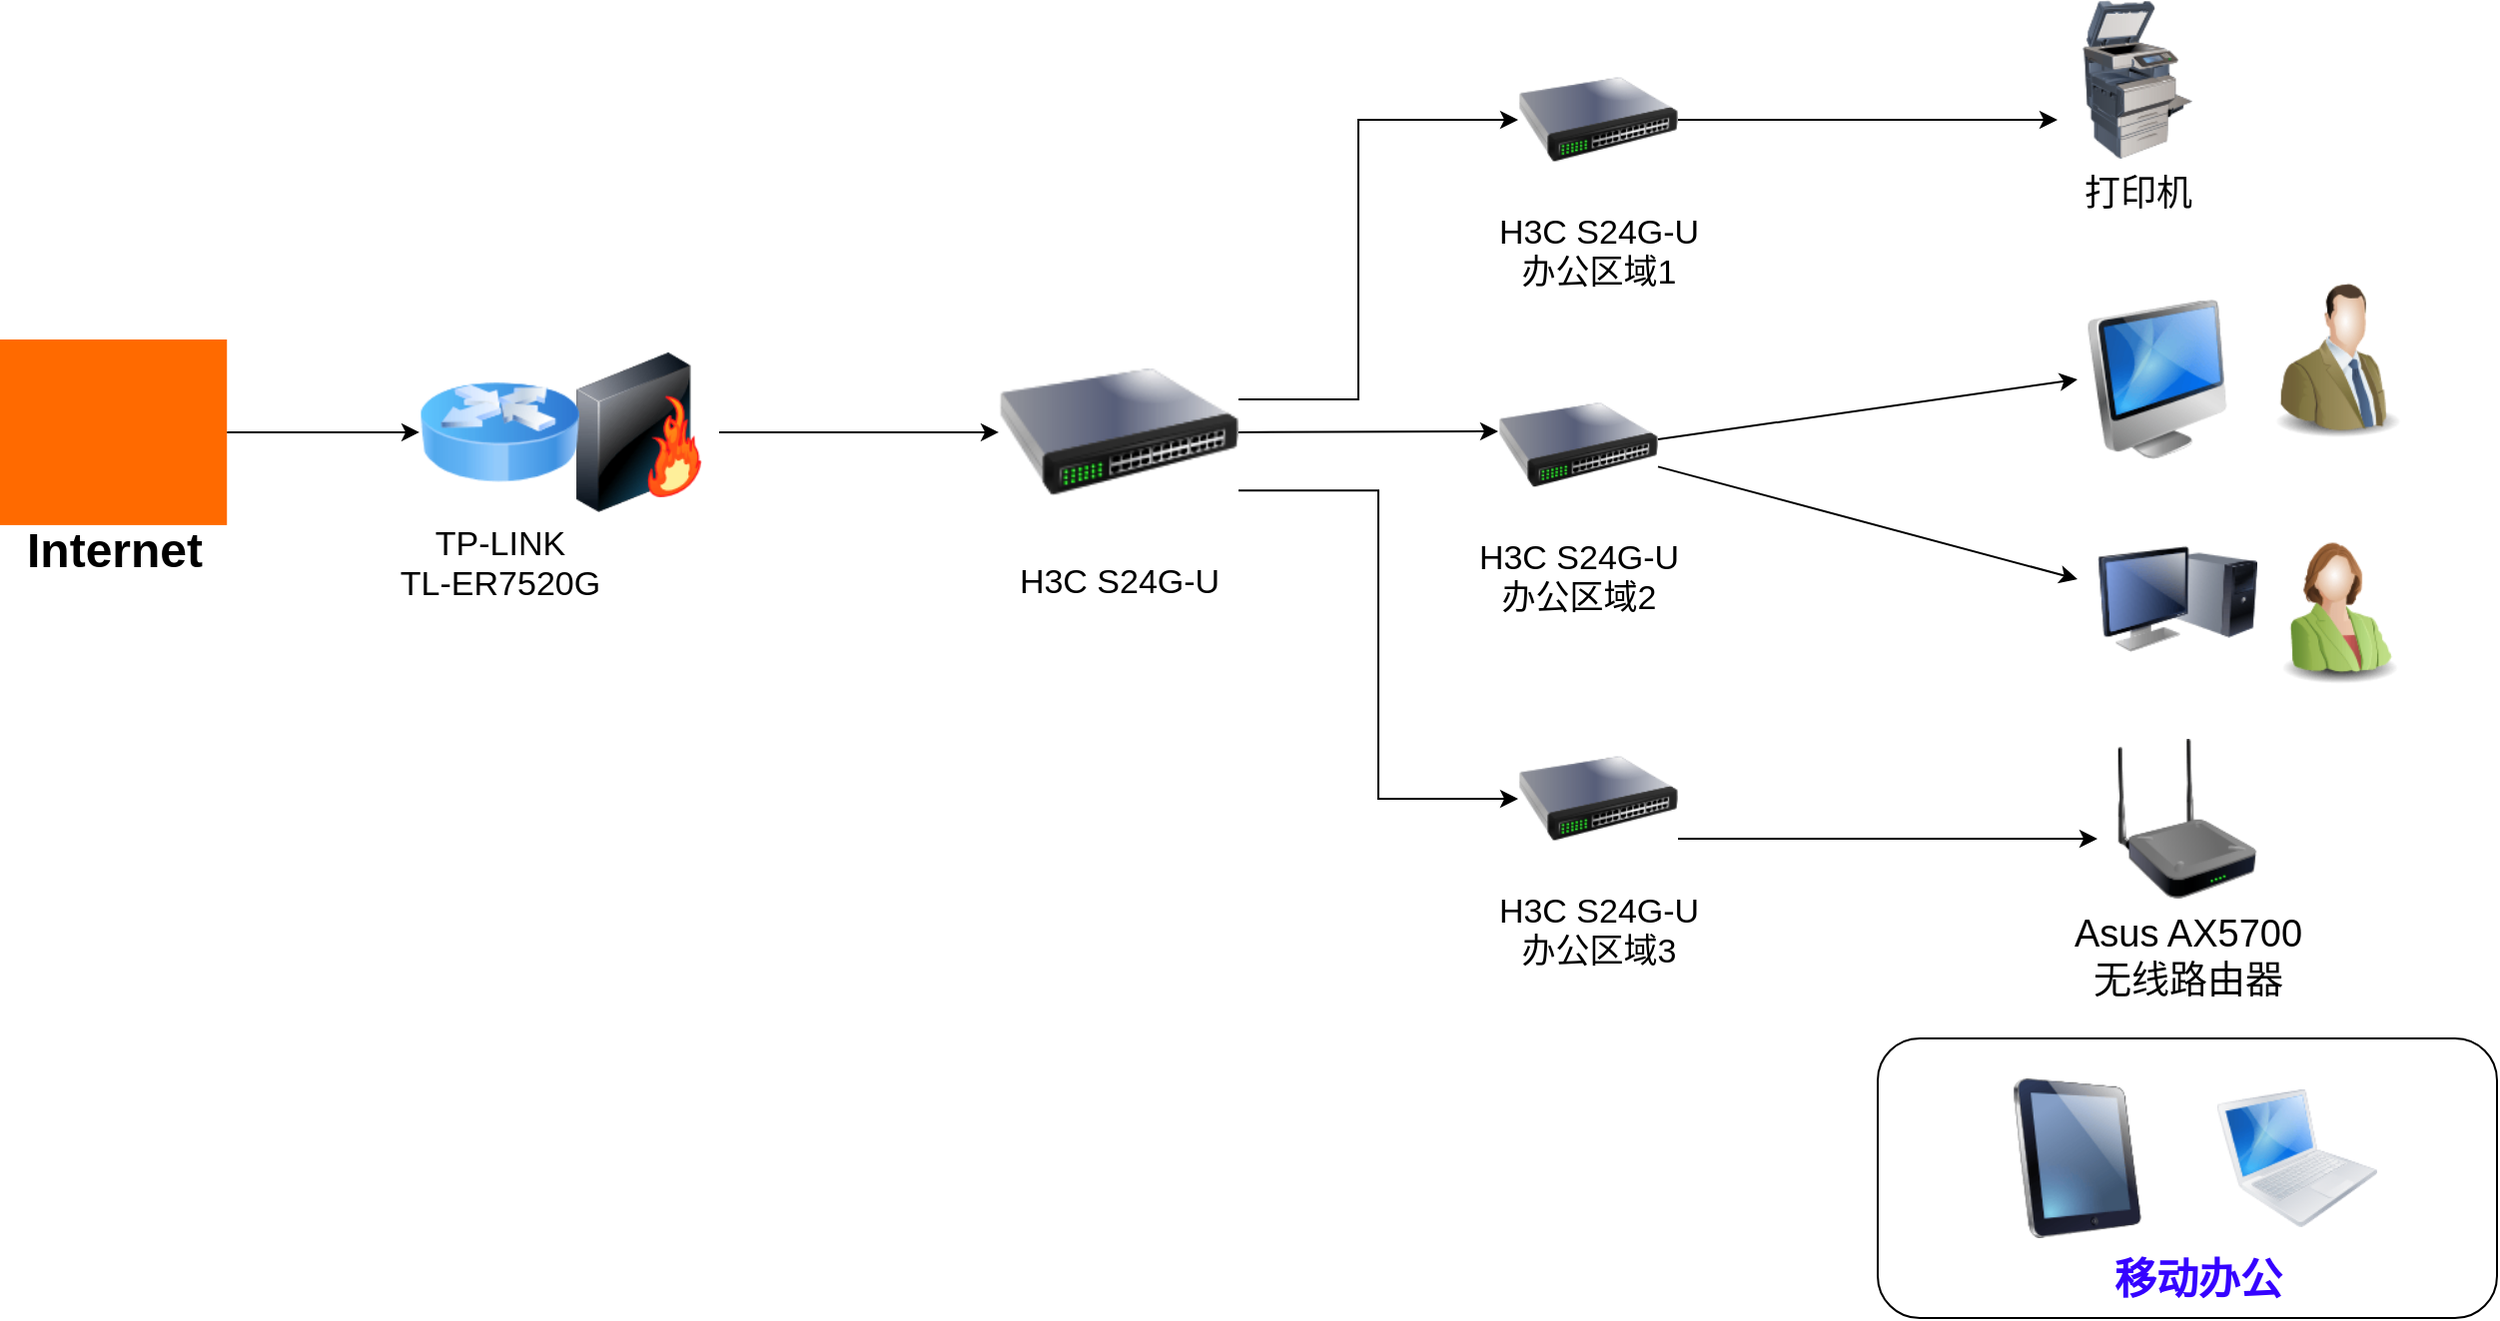 <mxfile version="26.1.0">
  <diagram name="Page-1" id="55a83fd1-7818-8e21-69c5-c3457e3827bb">
    <mxGraphModel dx="2074" dy="1098" grid="1" gridSize="10" guides="1" tooltips="1" connect="1" arrows="1" fold="1" page="1" pageScale="1" pageWidth="1700" pageHeight="1100" background="none" math="0" shadow="0">
      <root>
        <mxCell id="0" />
        <mxCell id="1" parent="0" />
        <mxCell id="P97dzpDGMUwGgLLeNrZU-2" value="&lt;font style=&quot;font-size: 19px;&quot;&gt;Asus AX5700&lt;/font&gt;&lt;div&gt;&lt;font style=&quot;font-size: 19px;&quot;&gt;无线路由器&lt;/font&gt;&lt;/div&gt;" style="image;html=1;image=img/lib/clip_art/networking/Repeater_128x128.png" vertex="1" parent="1">
          <mxGeometry x="1115" y="600" width="80" height="80" as="geometry" />
        </mxCell>
        <mxCell id="P97dzpDGMUwGgLLeNrZU-3" value="" style="image;html=1;image=img/lib/clip_art/computers/iMac_128x128.png" vertex="1" parent="1">
          <mxGeometry x="1100" y="380" width="80" height="80" as="geometry" />
        </mxCell>
        <mxCell id="P97dzpDGMUwGgLLeNrZU-5" value="&lt;font style=&quot;font-size: 18px;&quot;&gt;打印机&lt;/font&gt;" style="image;html=1;image=img/lib/clip_art/computers/Printer_Commercial_128x128.png" vertex="1" parent="1">
          <mxGeometry x="1090" y="230" width="80" height="80" as="geometry" />
        </mxCell>
        <mxCell id="P97dzpDGMUwGgLLeNrZU-7" value="" style="image;html=1;image=img/lib/clip_art/computers/Monitor_Tower_128x128.png" vertex="1" parent="1">
          <mxGeometry x="1110" y="490" width="80" height="80" as="geometry" />
        </mxCell>
        <mxCell id="P97dzpDGMUwGgLLeNrZU-20" style="edgeStyle=orthogonalEdgeStyle;rounded=0;orthogonalLoop=1;jettySize=auto;html=1;" edge="1" parent="1" source="P97dzpDGMUwGgLLeNrZU-8" target="P97dzpDGMUwGgLLeNrZU-10">
          <mxGeometry relative="1" as="geometry" />
        </mxCell>
        <mxCell id="P97dzpDGMUwGgLLeNrZU-8" value="" style="image;html=1;image=img/lib/clip_art/networking/Firewall-page1_128x128.png" vertex="1" parent="1">
          <mxGeometry x="340" y="406.47" width="80" height="80" as="geometry" />
        </mxCell>
        <mxCell id="P97dzpDGMUwGgLLeNrZU-9" value="&lt;font style=&quot;font-size: 17px;&quot;&gt;TP-LINK&lt;/font&gt;&lt;div&gt;&lt;font style=&quot;font-size: 17px;&quot;&gt;TL-ER7520G&lt;/font&gt;&lt;/div&gt;" style="image;html=1;image=img/lib/clip_art/networking/Router_Icon_128x128.png" vertex="1" parent="1">
          <mxGeometry x="270" y="406.47" width="80" height="80" as="geometry" />
        </mxCell>
        <mxCell id="P97dzpDGMUwGgLLeNrZU-22" style="edgeStyle=orthogonalEdgeStyle;rounded=0;orthogonalLoop=1;jettySize=auto;html=1;entryX=0;entryY=0.5;entryDx=0;entryDy=0;" edge="1" parent="1" source="P97dzpDGMUwGgLLeNrZU-10" target="P97dzpDGMUwGgLLeNrZU-16">
          <mxGeometry relative="1" as="geometry">
            <Array as="points">
              <mxPoint x="740" y="430" />
              <mxPoint x="740" y="290" />
            </Array>
          </mxGeometry>
        </mxCell>
        <mxCell id="P97dzpDGMUwGgLLeNrZU-24" style="edgeStyle=orthogonalEdgeStyle;rounded=0;orthogonalLoop=1;jettySize=auto;html=1;exitX=1;exitY=0.5;exitDx=0;exitDy=0;" edge="1" parent="1" source="P97dzpDGMUwGgLLeNrZU-10">
          <mxGeometry relative="1" as="geometry">
            <mxPoint x="810" y="446" as="targetPoint" />
          </mxGeometry>
        </mxCell>
        <mxCell id="P97dzpDGMUwGgLLeNrZU-27" style="edgeStyle=orthogonalEdgeStyle;rounded=0;orthogonalLoop=1;jettySize=auto;html=1;exitX=1;exitY=0.75;exitDx=0;exitDy=0;entryX=0;entryY=0.5;entryDx=0;entryDy=0;" edge="1" parent="1" source="P97dzpDGMUwGgLLeNrZU-10" target="P97dzpDGMUwGgLLeNrZU-18">
          <mxGeometry relative="1" as="geometry" />
        </mxCell>
        <mxCell id="P97dzpDGMUwGgLLeNrZU-10" value="&lt;font style=&quot;font-size: 17px;&quot;&gt;H3C S24G-U&lt;/font&gt;" style="image;html=1;image=img/lib/clip_art/networking/Switch_128x128.png" vertex="1" parent="1">
          <mxGeometry x="560" y="388.24" width="120" height="116.47" as="geometry" />
        </mxCell>
        <mxCell id="P97dzpDGMUwGgLLeNrZU-14" style="edgeStyle=orthogonalEdgeStyle;rounded=0;orthogonalLoop=1;jettySize=auto;html=1;entryX=0;entryY=0.5;entryDx=0;entryDy=0;" edge="1" parent="1" source="P97dzpDGMUwGgLLeNrZU-11" target="P97dzpDGMUwGgLLeNrZU-9">
          <mxGeometry relative="1" as="geometry" />
        </mxCell>
        <mxCell id="P97dzpDGMUwGgLLeNrZU-11" value="" style="points=[];aspect=fixed;html=1;align=center;shadow=0;dashed=0;fillColor=#FF6A00;strokeColor=none;shape=mxgraph.alibaba_cloud.ccn_cloud_connect_network;" vertex="1" parent="1">
          <mxGeometry x="60" y="400" width="113.61" height="92.95" as="geometry" />
        </mxCell>
        <mxCell id="P97dzpDGMUwGgLLeNrZU-43" style="edgeStyle=orthogonalEdgeStyle;rounded=0;orthogonalLoop=1;jettySize=auto;html=1;exitX=1;exitY=0.5;exitDx=0;exitDy=0;" edge="1" parent="1" source="P97dzpDGMUwGgLLeNrZU-16">
          <mxGeometry relative="1" as="geometry">
            <mxPoint x="1090" y="290" as="targetPoint" />
          </mxGeometry>
        </mxCell>
        <mxCell id="P97dzpDGMUwGgLLeNrZU-16" value="&lt;font style=&quot;font-size: 17px;&quot;&gt;H3C S24G-U&lt;/font&gt;&lt;div&gt;&lt;font style=&quot;font-size: 17px;&quot;&gt;办公区域1&lt;/font&gt;&lt;/div&gt;" style="image;html=1;image=img/lib/clip_art/networking/Switch_128x128.png" vertex="1" parent="1">
          <mxGeometry x="820" y="250.0" width="80" height="80" as="geometry" />
        </mxCell>
        <mxCell id="P97dzpDGMUwGgLLeNrZU-17" value="&lt;font style=&quot;font-size: 17px;&quot;&gt;H3C S24G-U&lt;/font&gt;&lt;div&gt;&lt;font style=&quot;font-size: 17px;&quot;&gt;办公区域2&lt;/font&gt;&lt;/div&gt;" style="image;html=1;image=img/lib/clip_art/networking/Switch_128x128.png" vertex="1" parent="1">
          <mxGeometry x="810" y="412.95" width="80" height="80" as="geometry" />
        </mxCell>
        <mxCell id="P97dzpDGMUwGgLLeNrZU-41" style="edgeStyle=orthogonalEdgeStyle;rounded=0;orthogonalLoop=1;jettySize=auto;html=1;exitX=1;exitY=0.75;exitDx=0;exitDy=0;" edge="1" parent="1" source="P97dzpDGMUwGgLLeNrZU-18">
          <mxGeometry relative="1" as="geometry">
            <mxPoint x="1110" y="650" as="targetPoint" />
          </mxGeometry>
        </mxCell>
        <mxCell id="P97dzpDGMUwGgLLeNrZU-18" value="&lt;font style=&quot;font-size: 17px;&quot;&gt;H3C S24G-U&lt;/font&gt;&lt;div&gt;&lt;font style=&quot;font-size: 17px;&quot;&gt;办公区域3&lt;/font&gt;&lt;/div&gt;" style="image;html=1;image=img/lib/clip_art/networking/Switch_128x128.png" vertex="1" parent="1">
          <mxGeometry x="820" y="590" width="80" height="80" as="geometry" />
        </mxCell>
        <mxCell id="P97dzpDGMUwGgLLeNrZU-30" value="" style="endArrow=classic;html=1;rounded=0;entryX=0;entryY=0.5;entryDx=0;entryDy=0;" edge="1" parent="1" target="P97dzpDGMUwGgLLeNrZU-3">
          <mxGeometry width="50" height="50" relative="1" as="geometry">
            <mxPoint x="890" y="450" as="sourcePoint" />
            <mxPoint x="940" y="400" as="targetPoint" />
          </mxGeometry>
        </mxCell>
        <mxCell id="P97dzpDGMUwGgLLeNrZU-31" value="" style="endArrow=classic;html=1;rounded=0;" edge="1" parent="1" source="P97dzpDGMUwGgLLeNrZU-17">
          <mxGeometry width="50" height="50" relative="1" as="geometry">
            <mxPoint x="840" y="580" as="sourcePoint" />
            <mxPoint x="1100" y="520" as="targetPoint" />
          </mxGeometry>
        </mxCell>
        <mxCell id="P97dzpDGMUwGgLLeNrZU-32" value="" style="image;html=1;image=img/lib/clip_art/people/Suit_Woman_Green_128x128.png" vertex="1" parent="1">
          <mxGeometry x="1190" y="493" width="80" height="80" as="geometry" />
        </mxCell>
        <mxCell id="P97dzpDGMUwGgLLeNrZU-33" value="" style="image;html=1;image=img/lib/clip_art/people/Suit_Man_Green_128x128.png" vertex="1" parent="1">
          <mxGeometry x="1190" y="370" width="80" height="80" as="geometry" />
        </mxCell>
        <mxCell id="P97dzpDGMUwGgLLeNrZU-36" value="" style="rounded=1;whiteSpace=wrap;html=1;" vertex="1" parent="1">
          <mxGeometry x="1000" y="750" width="310" height="140" as="geometry" />
        </mxCell>
        <mxCell id="P97dzpDGMUwGgLLeNrZU-6" value="" style="image;html=1;image=img/lib/clip_art/computers/iPad_128x128.png" vertex="1" parent="1">
          <mxGeometry x="1060" y="770" width="80" height="80" as="geometry" />
        </mxCell>
        <mxCell id="P97dzpDGMUwGgLLeNrZU-4" value="" style="image;html=1;image=img/lib/clip_art/computers/MacBook_128x128.png" vertex="1" parent="1">
          <mxGeometry x="1170" y="770" width="80" height="80" as="geometry" />
        </mxCell>
        <mxCell id="P97dzpDGMUwGgLLeNrZU-38" value="&lt;font style=&quot;font-size: 21px; color: rgb(53, 2, 255);&quot;&gt;移动办公&lt;/font&gt;" style="text;strokeColor=none;fillColor=none;html=1;fontSize=24;fontStyle=1;verticalAlign=middle;align=center;" vertex="1" parent="1">
          <mxGeometry x="1110" y="850" width="100" height="40" as="geometry" />
        </mxCell>
        <mxCell id="P97dzpDGMUwGgLLeNrZU-44" value="Internet" style="text;strokeColor=none;fillColor=none;html=1;fontSize=24;fontStyle=1;verticalAlign=middle;align=center;" vertex="1" parent="1">
          <mxGeometry x="66.8" y="486.47" width="100" height="40" as="geometry" />
        </mxCell>
      </root>
    </mxGraphModel>
  </diagram>
</mxfile>
